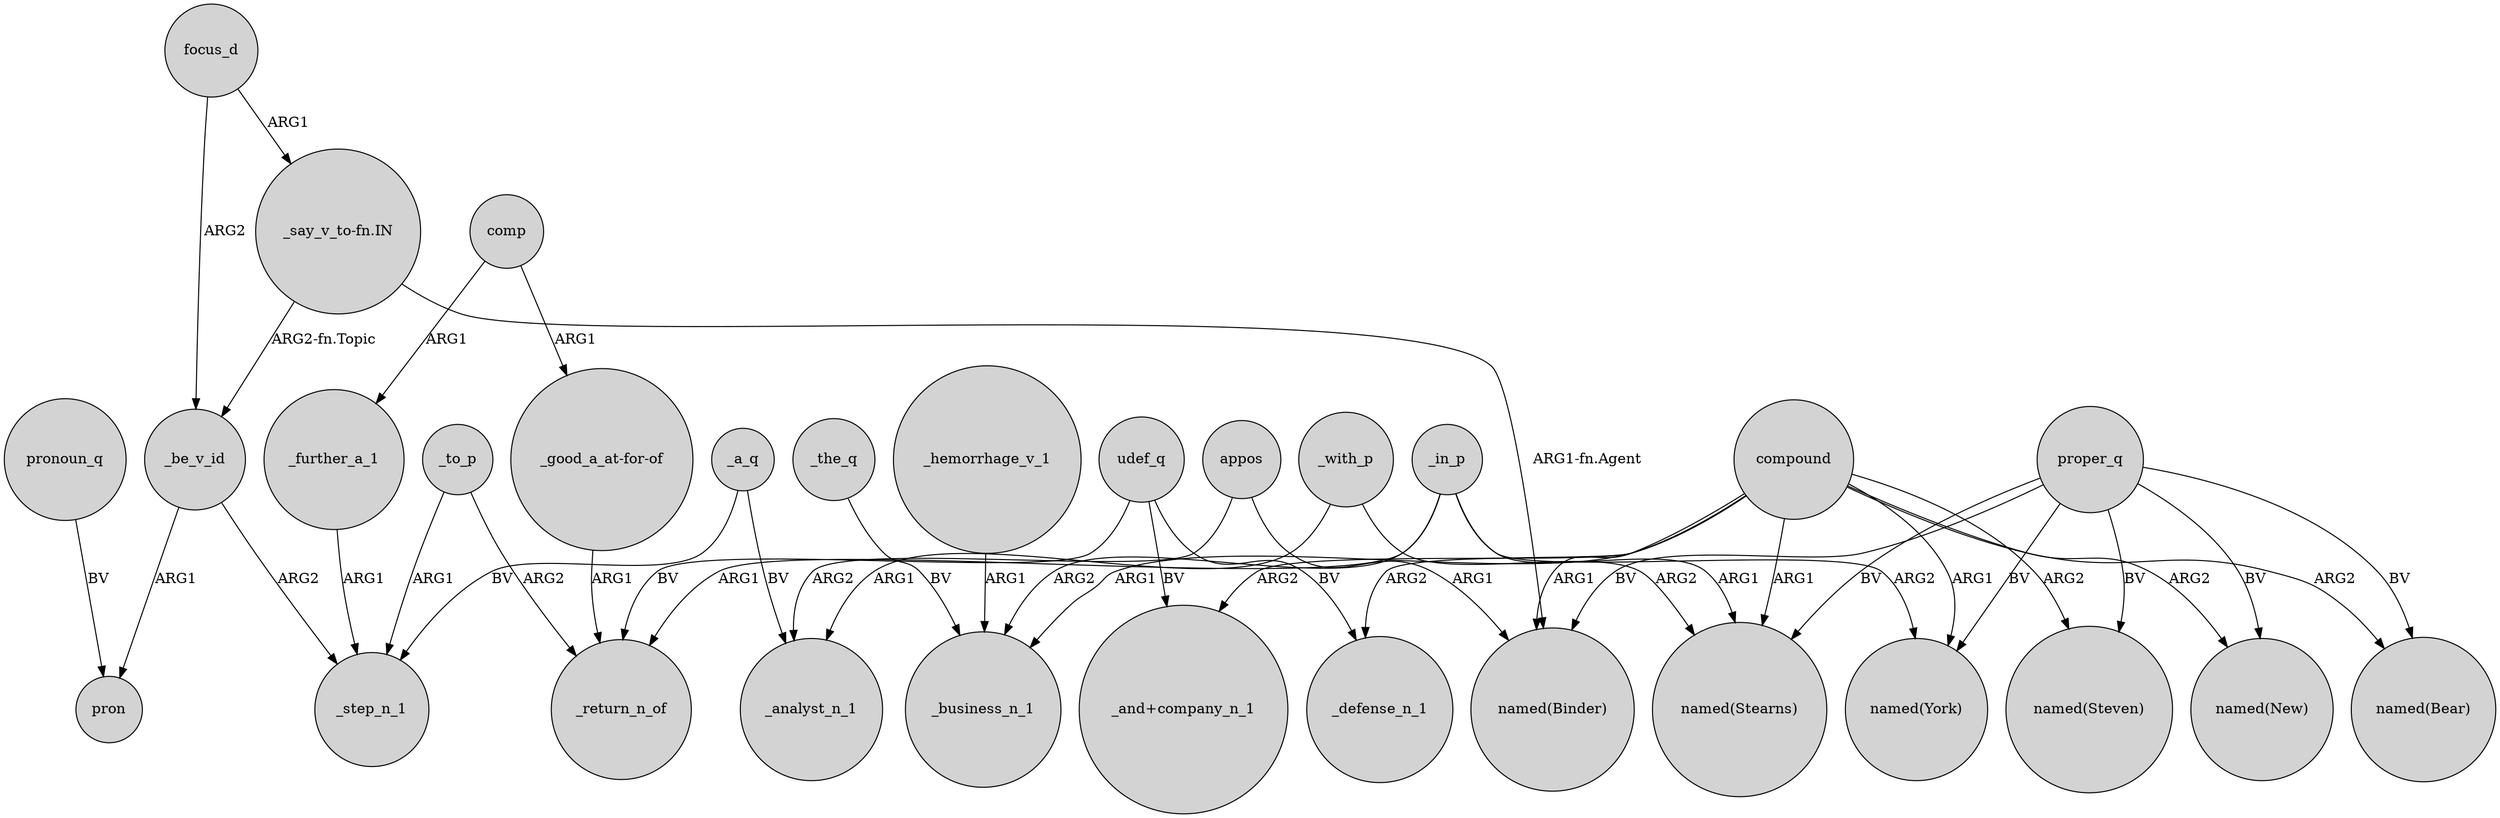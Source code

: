 digraph {
	node [shape=circle style=filled]
	focus_d -> _be_v_id [label=ARG2]
	_to_p -> _return_n_of [label=ARG2]
	_the_q -> _business_n_1 [label=BV]
	appos -> "named(Binder)" [label=ARG1]
	compound -> "named(New)" [label=ARG2]
	_with_p -> _analyst_n_1 [label=ARG1]
	compound -> "named(Binder)" [label=ARG1]
	proper_q -> "named(New)" [label=BV]
	comp -> "_good_a_at-for-of" [label=ARG1]
	udef_q -> _return_n_of [label=BV]
	_in_p -> "named(Stearns)" [label=ARG1]
	compound -> "named(Bear)" [label=ARG2]
	_in_p -> _return_n_of [label=ARG1]
	_hemorrhage_v_1 -> _business_n_1 [label=ARG1]
	compound -> "named(Stearns)" [label=ARG1]
	_further_a_1 -> _step_n_1 [label=ARG1]
	_in_p -> _business_n_1 [label=ARG2]
	compound -> _defense_n_1 [label=ARG2]
	"_say_v_to-fn.IN" -> "named(Binder)" [label="ARG1-fn.Agent"]
	proper_q -> "named(Binder)" [label=BV]
	_be_v_id -> pron [label=ARG1]
	_be_v_id -> _step_n_1 [label=ARG2]
	_to_p -> _step_n_1 [label=ARG1]
	proper_q -> "named(Steven)" [label=BV]
	_with_p -> "named(Stearns)" [label=ARG2]
	"_say_v_to-fn.IN" -> _be_v_id [label="ARG2-fn.Topic"]
	_a_q -> _step_n_1 [label=BV]
	pronoun_q -> pron [label=BV]
	proper_q -> "named(Stearns)" [label=BV]
	appos -> _analyst_n_1 [label=ARG2]
	udef_q -> _defense_n_1 [label=BV]
	proper_q -> "named(Bear)" [label=BV]
	compound -> "named(Steven)" [label=ARG2]
	compound -> "named(York)" [label=ARG1]
	comp -> _further_a_1 [label=ARG1]
	compound -> "_and+company_n_1" [label=ARG2]
	compound -> _business_n_1 [label=ARG1]
	_in_p -> "named(York)" [label=ARG2]
	"_good_a_at-for-of" -> _return_n_of [label=ARG1]
	udef_q -> "_and+company_n_1" [label=BV]
	_a_q -> _analyst_n_1 [label=BV]
	proper_q -> "named(York)" [label=BV]
	focus_d -> "_say_v_to-fn.IN" [label=ARG1]
}
